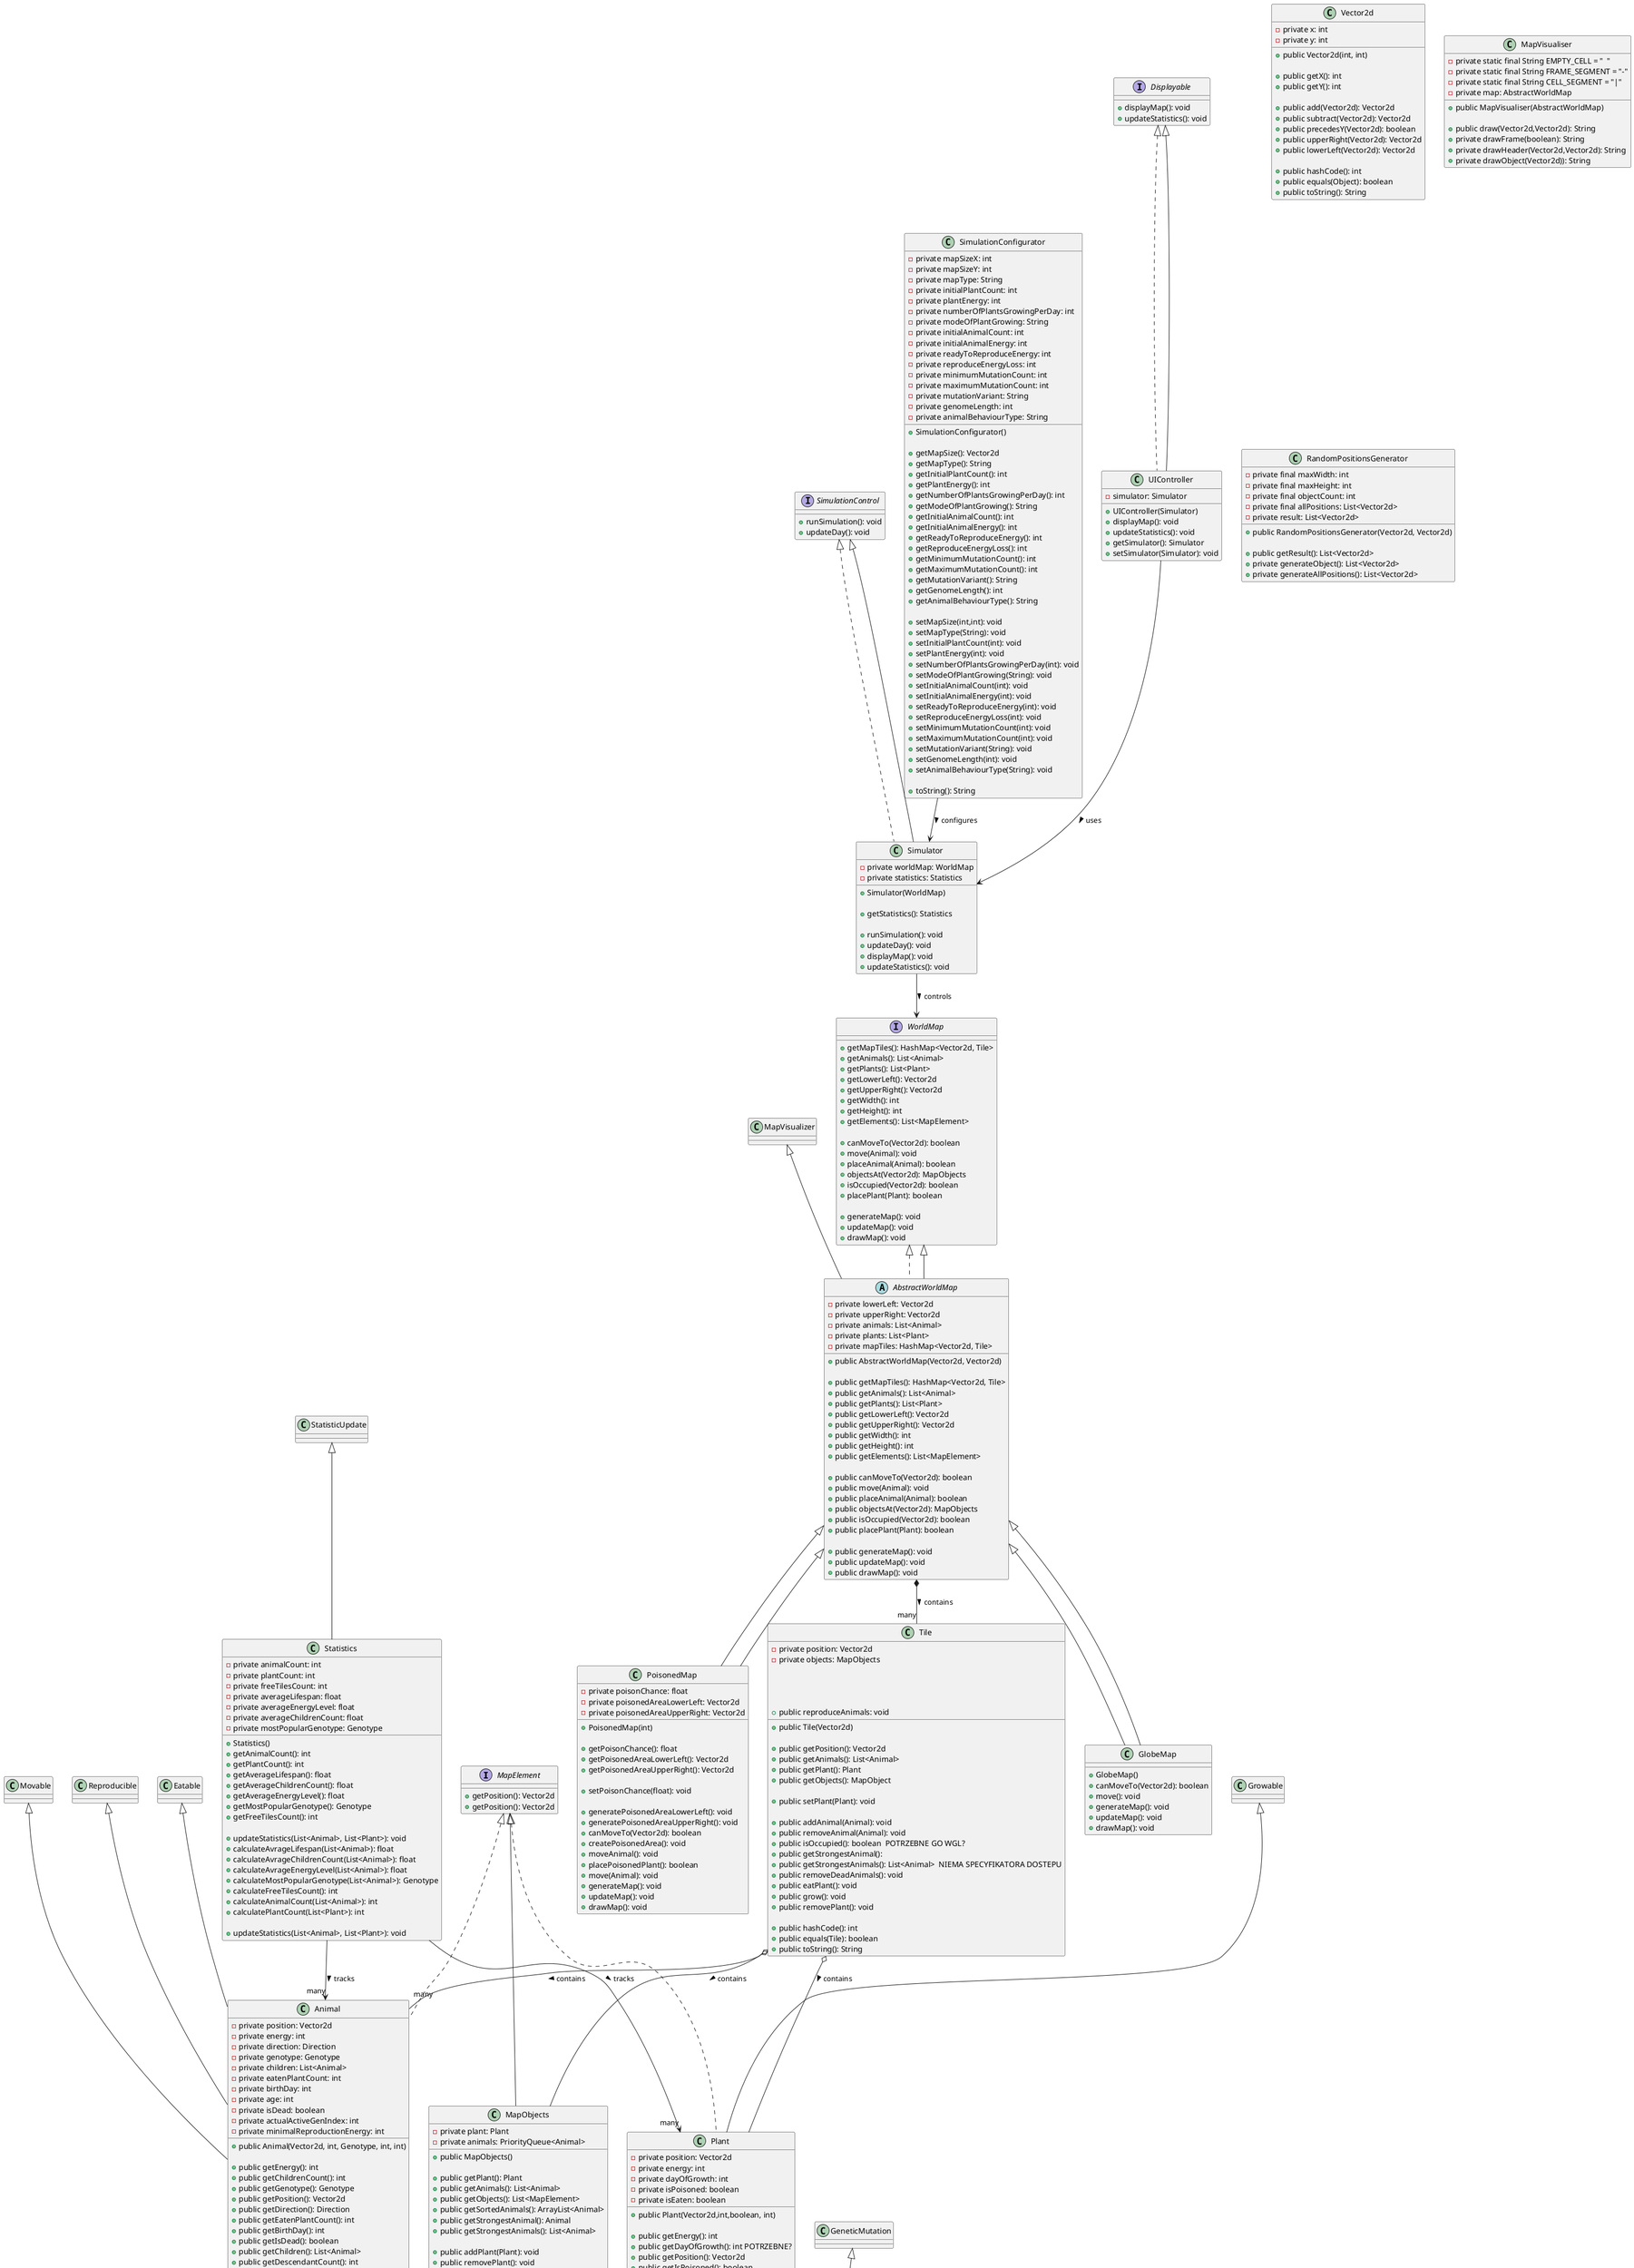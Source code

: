 @startuml

interface MapElement {
    + getPosition(): Vector2d
}

interface SimulationControl {
    + runSimulation(): void
    + updateDay(): void
}

interface Displayable {
    + displayMap(): void
    + updateStatistics(): void
}

interface MapElement {
    + getPosition(): Vector2d
}

interface WorldMap {
    + getMapTiles(): HashMap<Vector2d, Tile>
    + getAnimals(): List<Animal>
    + getPlants(): List<Plant>
    + getLowerLeft(): Vector2d
    + getUpperRight(): Vector2d
    + getWidth(): int
    + getHeight(): int
    + getElements(): List<MapElement>

    + canMoveTo(Vector2d): boolean
    + move(Animal): void
    + placeAnimal(Animal): boolean
    + objectsAt(Vector2d): MapObjects
    + isOccupied(Vector2d): boolean
    + placePlant(Plant): boolean

    + generateMap(): void
    + updateMap(): void
    + drawMap(): void
}

enum Direction {
    NORTH, NORTHEAST, EAST, SOUTHEAST, SOUTH, SOUTHWEST, WEST, NORTHWEST
    + public getRandomDirection(): Direction
    + public getDirectionName(int): Direction
    + public getDirectionIndex(Direction): int
    + public toUnitVector(): Vector2d
}

class Vector2d {
    - private x: int
    - private y: int

    + public Vector2d(int, int)

    + public getX(): int
    + public getY(): int

    + public add(Vector2d): Vector2d
    + public subtract(Vector2d): Vector2d
    + public precedesY(Vector2d): boolean
    + public upperRight(Vector2d): Vector2d
    + public lowerLeft(Vector2d): Vector2d

    + public hashCode(): int
    + public equals(Object): boolean
    + public toString(): String
}

class MapObjects{
    - private plant: Plant
    - private animals: PriorityQueue<Animal>

    + public MapObjects()

    + public getPlant(): Plant
    + public getAnimals(): List<Animal>
    + public getObjects(): List<MapElement>
    + public getSortedAnimals(): ArrayList<Animal>
    + public getStrongestAnimal(): Animal
    + public getStrongestAnimals(): List<Animal>

    + public addPlant(Plant): void
    + public removePlant(): void
    + public addAnimal(Animal): void
    + public removeAnimal(Animal): void
    + public removeDeadAnimals(): void
    + public isOccupied(): boolean

    + public growPlant(): void
    + public growAnimals(): void

    + public toString(): String
}

class Genotype {
    - private genes: List<Integer>

    + public Genotype(List<Integer>)

    + public getGenes(): List<Integer>
    + public getGenomeLength(): int
    + public getGene(int): int

    + public mutate(): void
    + public mixGenotypes(): Genotype

    + public hashCode(): int
    + public equals(Object): boolean
    + public toString(): String
    + TODO: DOPISAC getRandomGenotype
}

' Klasa reprezentująca zwierzę'
class Animal implements MapElement {
    - private position: Vector2d
    - private energy: int
    - private direction: Direction
    - private genotype: Genotype
    - private children: List<Animal>
    - private eatenPlantCount: int
    - private birthDay: int
    - private age: int
    - private isDead: boolean
    - private actualActiveGenIndex: int
    - private minimalReproductionEnergy: int

    + public Animal(Vector2d, int, Genotype, int, int)

    + public getEnergy(): int
    + public getChildrenCount(): int
    + public getGenotype(): Genotype
    + public getPosition(): Vector2d
    + public getDirection(): Direction
    + public getEatenPlantCount(): int
    + public getBirthDay(): int
    + public getIsDead(): boolean
    + public getChildren(): List<Animal>
    + public getDescendantCount(): int
    + public getAge(): int
    + public getActualActiveGenIndex(): int
    + public getMinimalReproductionEnergy(): int
    + public getNextGene(): int

    + public setActiveGenIndex(int): void
    + public setEnergy(int): void

    + public canReproduce(): boolean
    + public move(Direction, Vector2d): void
    + public eat(Plant): void
    + public addChild(Animal): void
    + public reproduce(Animal, int, int): Animal
    + public die(): void
    + public grow(): void

    + public hashCode(): int
    + public equals(Object): boolean
    + public toString(): String
}

' Klasa reprezentująca roślinę
class Plant implements MapElement {
    - private position: Vector2d
    - private energy: int
    - private dayOfGrowth: int
    - private isPoisoned: boolean
    - private isEaten: boolean

    + public Plant(Vector2d,int,boolean, int)

    + public getEnergy(): int
    + public getDayOfGrowth(): int POTRZEBNE?
    + public getPosition(): Vector2d
    + public getIsPoisoned(): boolean
    + public getIsEaten(): boolean

    + public setIsEaten(): void
    + public grow(): void

    + public toString(): String
}

' Klasa reprezentująca pojedyncze pole na mapie'
class Tile {
    - private position: Vector2d
    - private objects: MapObjects

    + public Tile(Vector2d)

    + public getPosition(): Vector2d
    + public getAnimals(): List<Animal>
    + public getPlant(): Plant
    + public getObjects(): MapObject

    + public setPlant(Plant): void

    + public addAnimal(Animal): void
    + public removeAnimal(Animal): void
    + public isOccupied(): boolean  POTRZEBNE GO WGL?
    + public getStrongestAnimal():
    + public getStrongestAnimals(): List<Animal>  NIEMA SPECYFIKATORA DOSTEPU
    + public removeDeadAnimals(): void
    + public eatPlant(): void
    + public reproduceAnimals: void
    + public grow(): void
    + public removePlant(): void

    + public hashCode(): int
    + public equals(Tile): boolean
    + public toString(): String
}


' Klasa abstrakcyjna reprezentująca mapę świata gry
abstract class AbstractWorldMap implements WorldMap{
    - private lowerLeft: Vector2d
    - private upperRight: Vector2d
    - private animals: List<Animal>
    - private plants: List<Plant>
    - private mapTiles: HashMap<Vector2d, Tile>

    + public AbstractWorldMap(Vector2d, Vector2d)

    + public getMapTiles(): HashMap<Vector2d, Tile>
    + public getAnimals(): List<Animal>
    + public getPlants(): List<Plant>
    + public getLowerLeft(): Vector2d
    + public getUpperRight(): Vector2d
    + public getWidth(): int
    + public getHeight(): int
    + public getElements(): List<MapElement>

    + public canMoveTo(Vector2d): boolean
    + public move(Animal): void
    + public placeAnimal(Animal): boolean
    + public objectsAt(Vector2d): MapObjects
    + public isOccupied(Vector2d): boolean
    + public placePlant(Plant): boolean

    + public generateMap(): void
    + public updateMap(): void
    + public drawMap(): void
}


' Klasa reprezentująca mapę świata gry w ksztalcie walca
class GlobeMap extends AbstractWorldMap {
    + GlobeMap()
    + canMoveTo(Vector2d): boolean
    + move(): void
    + generateMap(): void
    + updateMap(): void
    + drawMap(): void
}

' Klasa reprezentująca mapę świata gry z zatrutymi owocami
class PoisonedMap extends AbstractWorldMap {
    - private poisonChance: float
    - private poisonedAreaLowerLeft: Vector2d
    - private poisonedAreaUpperRight: Vector2d

    'konstrukor przyjmuje rozmiar zatrutego fragmentu mapy'
    + PoisonedMap(int)

    + getPoisonChance(): float
    + getPoisonedAreaLowerLeft(): Vector2d
    + getPoisonedAreaUpperRight(): Vector2d

    + setPoisonChance(float): void

    + generatePoisonedAreaLowerLeft(): void
    + generatePoisonedAreaUpperRight(): void
    + canMoveTo(Vector2d): boolean
    + createPoisonedArea(): void
    + moveAnimal(): void
    + placePoisonedPlant(): boolean
    + move(Animal): void
    + generateMap(): void
    + updateMap(): void
    + drawMap(): void
}

class MapVisualiser {
    - private static final String EMPTY_CELL = "  "
    - private static final String FRAME_SEGMENT = "-"
    - private static final String CELL_SEGMENT = "|"
    - private map: AbstractWorldMap

    + public MapVisualiser(AbstractWorldMap)

    + public draw(Vector2d,Vector2d): String
    + private drawFrame(boolean): String
    + private drawHeader(Vector2d,Vector2d): String
    + private drawObject(Vector2d)): String
}

class RandomPositionsGenerator {
    - private final maxWidth: int
    - private final maxHeight: int
    - private final objectCount: int
    - private final allPositions: List<Vector2d>
    - private result: List<Vector2d>

    + public RandomPositionsGenerator(Vector2d, Vector2d)

    + public getResult(): List<Vector2d>
    + private generateObject(): List<Vector2d>
    + private generateAllPositions(): List<Vector2d>
}

' Klasa do przechowywania statystyk symulacji
class Statistics{
    - private animalCount: int
    - private plantCount: int
    - private freeTilesCount: int
    - private averageLifespan: float
    - private averageEnergyLevel: float
    - private averageChildrenCount: float
    - private mostPopularGenotype: Genotype

    + Statistics()
    + getAnimalCount(): int
    + getPlantCount(): int
    + getAverageLifespan(): float
    + getAverageChildrenCount(): float
    + getAverageEnergyLevel(): float
    + getMostPopularGenotype(): Genotype
    + getFreeTilesCount(): int

    + updateStatistics(List<Animal>, List<Plant>): void
    + calculateAvrageLifespan(List<Animal>): float
    + calculateAvrageChildrenCount(List<Animal>): float
    + calculateAvrageEnergyLevel(List<Animal>): float
    + calculateMostPopularGenotype(List<Animal>): Genotype
    + calculateFreeTilesCount(): int
    + calculateAnimalCount(List<Animal>): int
    + calculatePlantCount(List<Plant>): int

    + updateStatistics(List<Animal>, List<Plant>): void
}


' Klasa symulatora zarządzająca symulacją
class Simulator implements SimulationControl {
    - private worldMap: WorldMap
    - private statistics: Statistics

    + Simulator(WorldMap)

    + getStatistics(): Statistics

    + runSimulation(): void
    + updateDay(): void
    + displayMap(): void
    + updateStatistics(): void
}

' Klasa do konfiguracji symulacji
class SimulationConfigurator {
    - private mapSizeX: int
    - private mapSizeY: int
    - private mapType: String
    - private initialPlantCount: int
    - private plantEnergy: int
    - private numberOfPlantsGrowingPerDay: int
    - private modeOfPlantGrowing: String
    - private initialAnimalCount: int
    - private initialAnimalEnergy: int
    - private readyToReproduceEnergy: int
    - private reproduceEnergyLoss: int
    - private minimumMutationCount: int
    - private maximumMutationCount: int
    - private mutationVariant: String
    - private genomeLength: int
    - private animalBehaviourType: String

    + SimulationConfigurator()

    + getMapSize(): Vector2d
    + getMapType(): String
    + getInitialPlantCount(): int
    + getPlantEnergy(): int
    + getNumberOfPlantsGrowingPerDay(): int
    + getModeOfPlantGrowing(): String
    + getInitialAnimalCount(): int
    + getInitialAnimalEnergy(): int
    + getReadyToReproduceEnergy(): int
    + getReproduceEnergyLoss(): int
    + getMinimumMutationCount(): int
    + getMaximumMutationCount(): int
    + getMutationVariant(): String
    + getGenomeLength(): int
    + getAnimalBehaviourType(): String

    + setMapSize(int,int): void
    + setMapType(String): void
    + setInitialPlantCount(int): void
    + setPlantEnergy(int): void
    + setNumberOfPlantsGrowingPerDay(int): void
    + setModeOfPlantGrowing(String): void
    + setInitialAnimalCount(int): void
    + setInitialAnimalEnergy(int): void
    + setReadyToReproduceEnergy(int): void
    + setReproduceEnergyLoss(int): void
    + setMinimumMutationCount(int): void
    + setMaximumMutationCount(int): void
    + setMutationVariant(String): void
    + setGenomeLength(int): void
    + setAnimalBehaviourType(String): void

    + toString(): String
}

' Kontroler UI TUTAJ NIE UMIEM NIC
class UIController implements Displayable {
    - simulator: Simulator

    + UIController(Simulator)
    + displayMap(): void
    + updateStatistics(): void
    + getSimulator(): Simulator
    + setSimulator(Simulator): void
}

AbstractWorldMap *-- "many" Tile : contains >
Tile o-- MapObjects : contains >
GlobeMap -up-|> AbstractWorldMap
PoisonedMap -up-|> AbstractWorldMap
Tile o-- "many" Animal : contains >
Tile o-- Plant : contains >
Animal --> Genotype : has >
Simulator --> WorldMap : controls >
UIController --> Simulator : uses >
Statistics --> "many" Animal : tracks >
Statistics --> "many" Plant : tracks >
SimulationConfigurator --> Simulator : configures >
Animal --> Direction : moves in >

Animal -up-|> Movable
Animal -up-|> Eatable
Animal -up-|> Reproducible
Plant -up-|> Growable
Simulator -up-|> SimulationControl
UIController -up-|> Displayable
Statistics -up-|> StatisticUpdate
Genotype -up-|> GeneticMutation
AbstractWorldMap -up-|> WorldMap
AbstractWorldMap -up-|> MapVisualizer
MapObjects -up-|> MapElement
@enduml